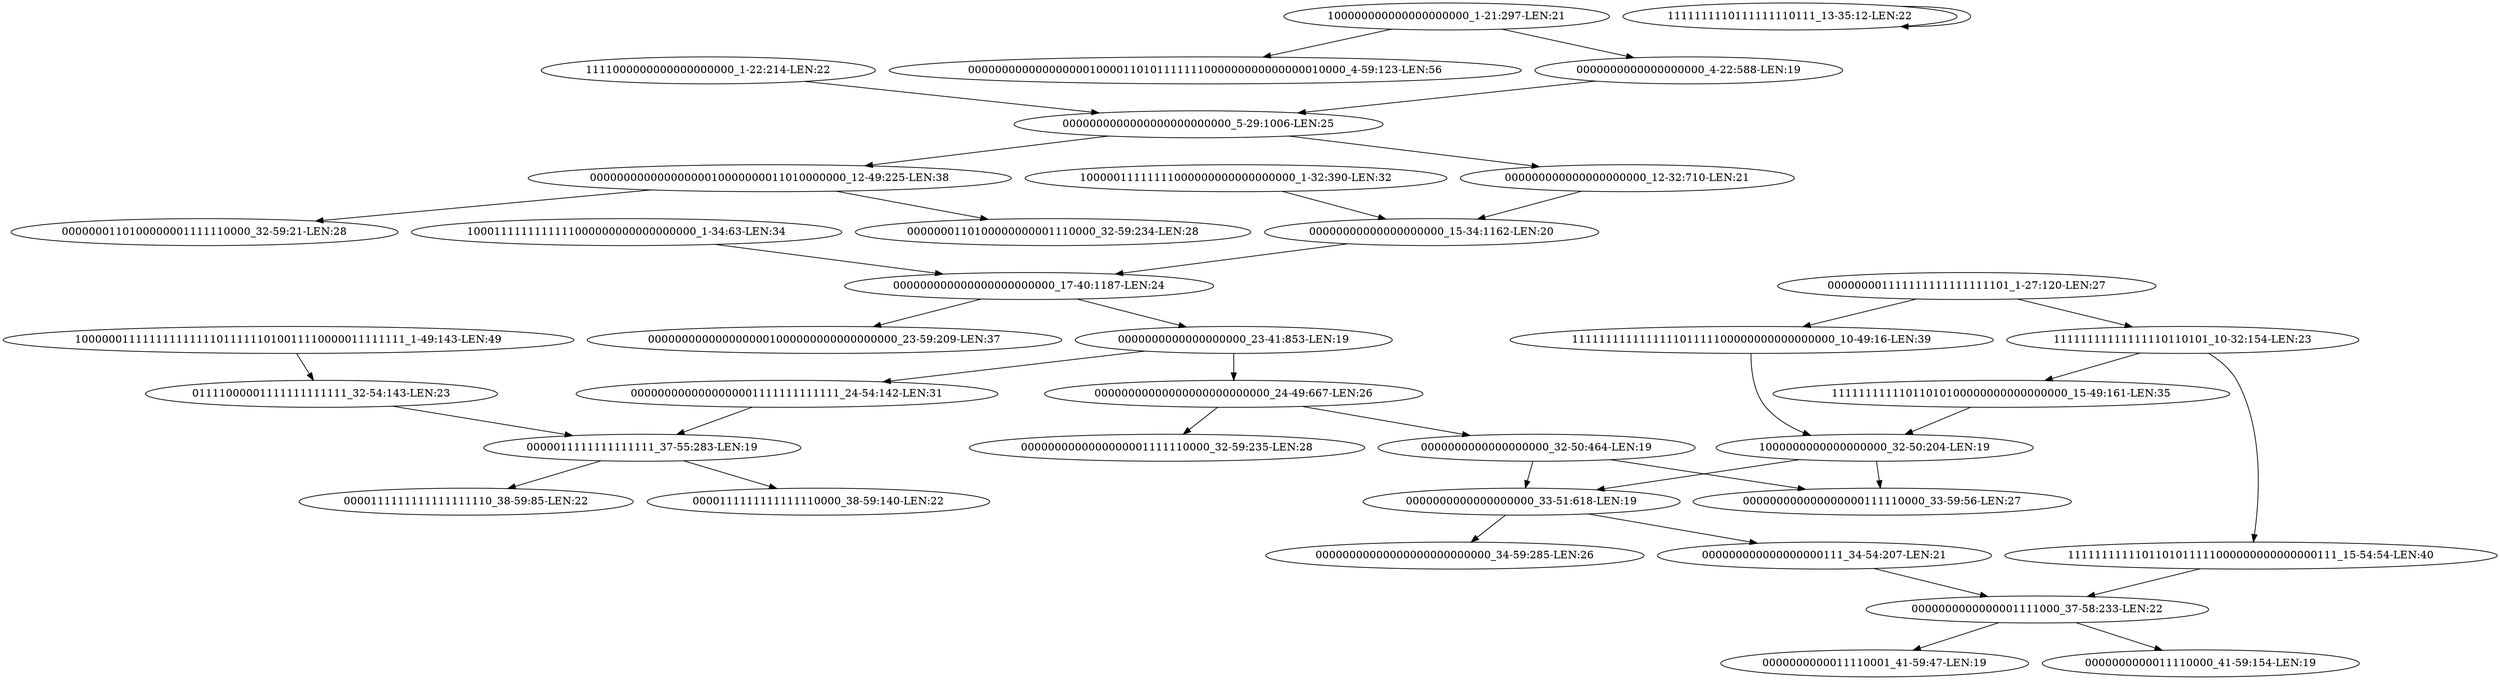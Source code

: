 digraph G {
    "0000000000000000000_23-41:853-LEN:19" -> "0000000000000000001111111111111_24-54:142-LEN:31";
    "0000000000000000000_23-41:853-LEN:19" -> "00000000000000000000000000_24-49:667-LEN:26";
    "0000011111111111111_37-55:283-LEN:19" -> "0000111111111111110000_38-59:140-LEN:22";
    "0000011111111111111_37-55:283-LEN:19" -> "0000111111111111111110_38-59:85-LEN:22";
    "00000000000000000000_15-34:1162-LEN:20" -> "000000000000000000000000_17-40:1187-LEN:24";
    "0000000000000001111000_37-58:233-LEN:22" -> "0000000000011110001_41-59:47-LEN:19";
    "0000000000000001111000_37-58:233-LEN:22" -> "0000000000011110000_41-59:154-LEN:19";
    "1111111111101101011111000000000000000111_15-54:54-LEN:40" -> "0000000000000001111000_37-58:233-LEN:22";
    "0000000000000000000_4-22:588-LEN:19" -> "0000000000000000000000000_5-29:1006-LEN:25";
    "0000000000000000001111111111111_24-54:142-LEN:31" -> "0000011111111111111_37-55:283-LEN:19";
    "11111111111111110110101_10-32:154-LEN:23" -> "1111111111101101011111000000000000000111_15-54:54-LEN:40";
    "11111111111111110110101_10-32:154-LEN:23" -> "11111111111011010100000000000000000_15-49:161-LEN:35";
    "000000001111111111111111101_1-27:120-LEN:27" -> "11111111111111110110101_10-32:154-LEN:23";
    "000000001111111111111111101_1-27:120-LEN:27" -> "111111111111111101111100000000000000000_10-49:16-LEN:39";
    "00000000000000000010000000011010000000_12-49:225-LEN:38" -> "0000000110100000000001110000_32-59:234-LEN:28";
    "00000000000000000010000000011010000000_12-49:225-LEN:38" -> "0000000110100000001111110000_32-59:21-LEN:28";
    "0000000000000000000_33-51:618-LEN:19" -> "00000000000000000000000000_34-59:285-LEN:26";
    "0000000000000000000_33-51:618-LEN:19" -> "000000000000000000111_34-54:207-LEN:21";
    "1111000000000000000000_1-22:214-LEN:22" -> "0000000000000000000000000_5-29:1006-LEN:25";
    "1111111110111111110111_13-35:12-LEN:22" -> "1111111110111111110111_13-35:12-LEN:22";
    "000000000000000000000_12-32:710-LEN:21" -> "00000000000000000000_15-34:1162-LEN:20";
    "000000000000000000000000_17-40:1187-LEN:24" -> "0000000000000000000_23-41:853-LEN:19";
    "000000000000000000000000_17-40:1187-LEN:24" -> "0000000000000000001000000000000000000_23-59:209-LEN:37";
    "01111000001111111111111_32-54:143-LEN:23" -> "0000011111111111111_37-55:283-LEN:19";
    "1000111111111111000000000000000000_1-34:63-LEN:34" -> "000000000000000000000000_17-40:1187-LEN:24";
    "10000011111111000000000000000000_1-32:390-LEN:32" -> "00000000000000000000_15-34:1162-LEN:20";
    "111111111111111101111100000000000000000_10-49:16-LEN:39" -> "1000000000000000000_32-50:204-LEN:19";
    "100000000000000000000_1-21:297-LEN:21" -> "0000000000000000000_4-22:588-LEN:19";
    "100000000000000000000_1-21:297-LEN:21" -> "00000000000000000010000110101111111000000000000000010000_4-59:123-LEN:56";
    "1000000111111111111110111111010011110000011111111_1-49:143-LEN:49" -> "01111000001111111111111_32-54:143-LEN:23";
    "1000000000000000000_32-50:204-LEN:19" -> "000000000000000000111110000_33-59:56-LEN:27";
    "1000000000000000000_32-50:204-LEN:19" -> "0000000000000000000_33-51:618-LEN:19";
    "0000000000000000000_32-50:464-LEN:19" -> "000000000000000000111110000_33-59:56-LEN:27";
    "0000000000000000000_32-50:464-LEN:19" -> "0000000000000000000_33-51:618-LEN:19";
    "00000000000000000000000000_24-49:667-LEN:26" -> "0000000000000000001111110000_32-59:235-LEN:28";
    "00000000000000000000000000_24-49:667-LEN:26" -> "0000000000000000000_32-50:464-LEN:19";
    "000000000000000000111_34-54:207-LEN:21" -> "0000000000000001111000_37-58:233-LEN:22";
    "0000000000000000000000000_5-29:1006-LEN:25" -> "00000000000000000010000000011010000000_12-49:225-LEN:38";
    "0000000000000000000000000_5-29:1006-LEN:25" -> "000000000000000000000_12-32:710-LEN:21";
    "11111111111011010100000000000000000_15-49:161-LEN:35" -> "1000000000000000000_32-50:204-LEN:19";
}
